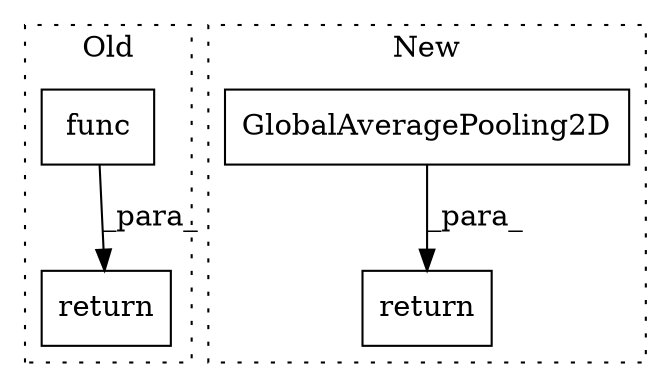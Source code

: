 digraph G {
subgraph cluster0 {
1 [label="return" a="41" s="7609" l="7" shape="box"];
3 [label="func" a="32" s="7622" l="6" shape="box"];
label = "Old";
style="dotted";
}
subgraph cluster1 {
2 [label="GlobalAveragePooling2D" a="32" s="7664" l="24" shape="box"];
4 [label="return" a="41" s="7657" l="7" shape="box"];
label = "New";
style="dotted";
}
2 -> 4 [label="_para_"];
3 -> 1 [label="_para_"];
}